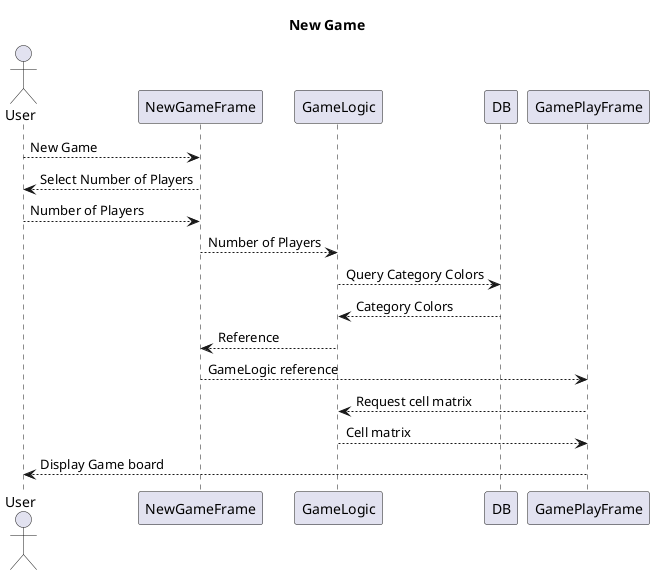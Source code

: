 @startuml

title New Game

Actor User

User --> NewGameFrame : New Game
NewGameFrame --> User : Select Number of Players
User --> NewGameFrame : Number of Players
NewGameFrame --> GameLogic : Number of Players
GameLogic --> DB : Query Category Colors
DB --> GameLogic : Category Colors
GameLogic --> NewGameFrame : Reference
NewGameFrame --> GamePlayFrame : GameLogic reference
GamePlayFrame --> GameLogic : Request cell matrix
GameLogic --> GamePlayFrame : Cell matrix
GamePlayFrame --> User : Display Game board

@enduml